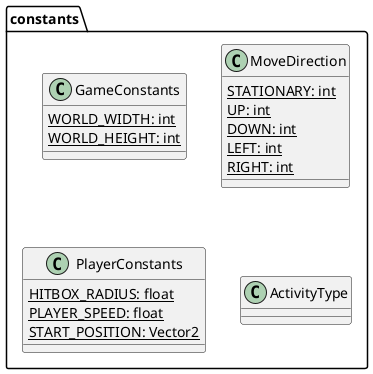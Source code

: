 @startuml

package constants {
    class GameConstants {
        {static} WORLD_WIDTH: int
        {static} WORLD_HEIGHT: int
    }

    class MoveDirection {
        {static} STATIONARY: int
        {static} UP: int
        {static} DOWN: int
        {static} LEFT: int
        {static} RIGHT: int
    }

    class PlayerConstants {
        {static} HITBOX_RADIUS: float
        {static} PLAYER_SPEED: float
        {static} START_POSITION: Vector2
    }

    class ActivityType{}
}
@enduml
